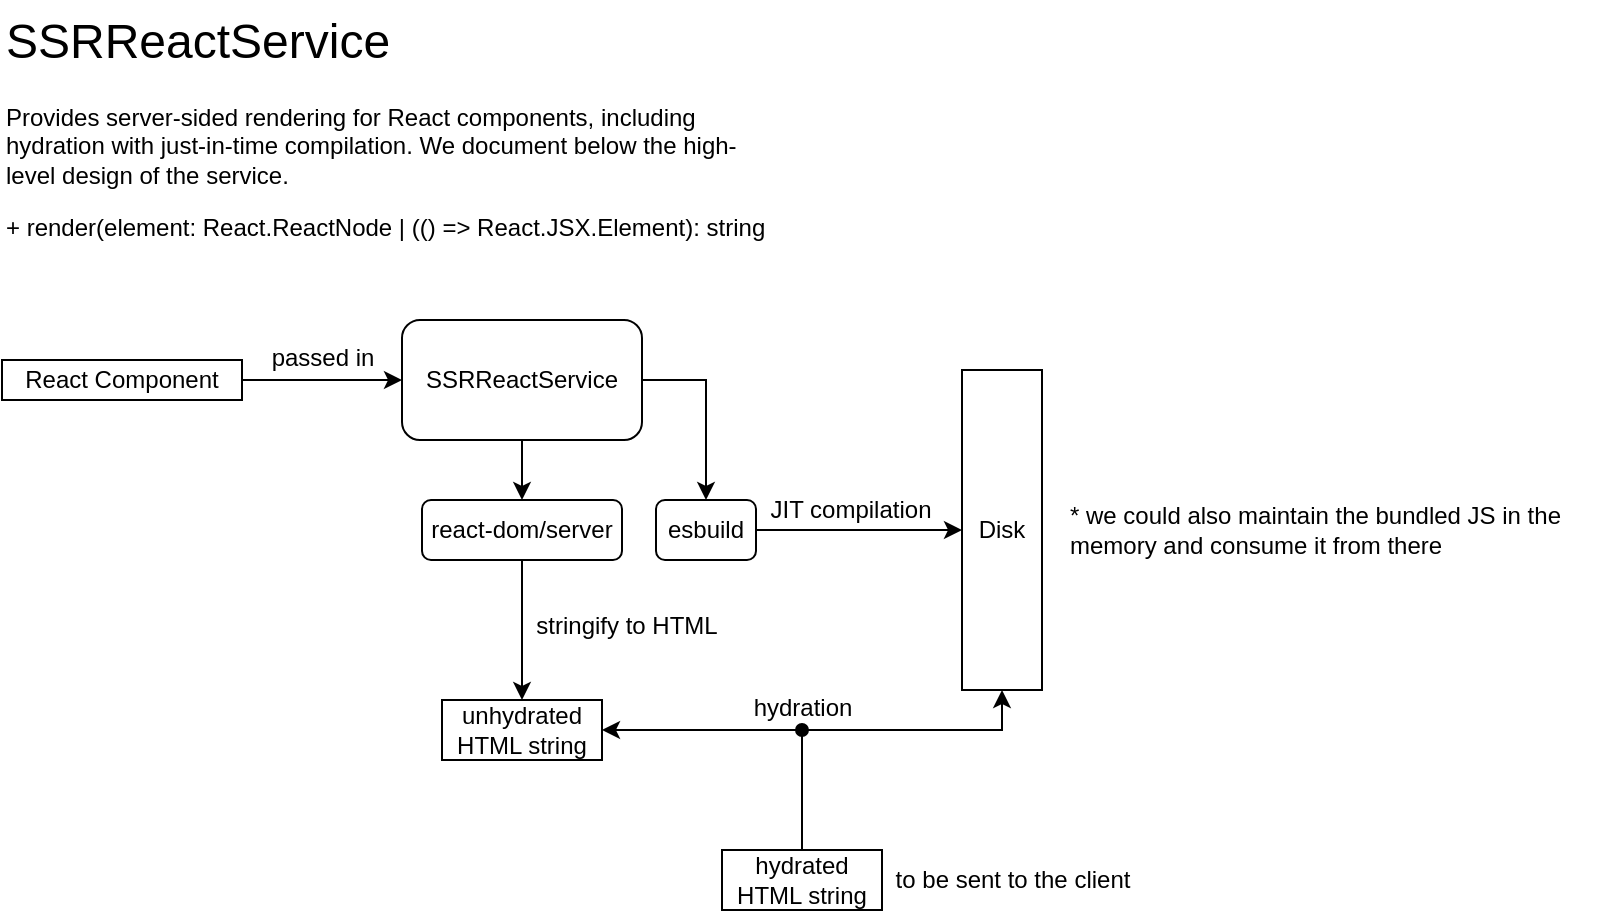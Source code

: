 <mxfile version="24.7.7">
  <diagram name="Page-1" id="Uy5qnvk0AKDyMw0KwdHO">
    <mxGraphModel dx="819" dy="422" grid="1" gridSize="10" guides="1" tooltips="1" connect="1" arrows="1" fold="1" page="1" pageScale="1" pageWidth="850" pageHeight="1100" math="0" shadow="0">
      <root>
        <mxCell id="0" />
        <mxCell id="1" parent="0" />
        <mxCell id="MjG_X0HuTC_2gSXv-RP4-3" value="&lt;h1 style=&quot;margin-top: 0px;&quot;&gt;&lt;span style=&quot;font-weight: normal;&quot;&gt;SSRReactService&lt;/span&gt;&lt;/h1&gt;&lt;p&gt;Provides server-sided rendering for React components, including hydration with just-in-time compilation. We document below the high-level design of the service.&lt;/p&gt;&lt;p&gt;+ render(element: React.ReactNode | (() =&amp;gt; React.JSX.Element): string&lt;/p&gt;&lt;p&gt;&lt;br&gt;&lt;/p&gt;" style="text;html=1;whiteSpace=wrap;overflow=hidden;rounded=0;" parent="1" vertex="1">
          <mxGeometry x="138" y="250" width="390" height="160" as="geometry" />
        </mxCell>
        <mxCell id="MjG_X0HuTC_2gSXv-RP4-18" style="edgeStyle=orthogonalEdgeStyle;rounded=0;orthogonalLoop=1;jettySize=auto;html=1;entryX=0;entryY=0.5;entryDx=0;entryDy=0;" parent="1" source="MjG_X0HuTC_2gSXv-RP4-9" target="MjG_X0HuTC_2gSXv-RP4-17" edge="1">
          <mxGeometry relative="1" as="geometry" />
        </mxCell>
        <mxCell id="MjG_X0HuTC_2gSXv-RP4-9" value="React Component" style="whiteSpace=wrap;html=1;" parent="1" vertex="1">
          <mxGeometry x="138" y="430" width="120" height="20" as="geometry" />
        </mxCell>
        <mxCell id="MjG_X0HuTC_2gSXv-RP4-10" value="Disk" style="rounded=0;whiteSpace=wrap;html=1;" parent="1" vertex="1">
          <mxGeometry x="618" y="435" width="40" height="160" as="geometry" />
        </mxCell>
        <mxCell id="MjG_X0HuTC_2gSXv-RP4-12" style="edgeStyle=orthogonalEdgeStyle;rounded=0;orthogonalLoop=1;jettySize=auto;html=1;entryX=0;entryY=0.5;entryDx=0;entryDy=0;" parent="1" source="MjG_X0HuTC_2gSXv-RP4-11" target="MjG_X0HuTC_2gSXv-RP4-10" edge="1">
          <mxGeometry relative="1" as="geometry" />
        </mxCell>
        <mxCell id="MjG_X0HuTC_2gSXv-RP4-11" value="esbuild" style="rounded=1;whiteSpace=wrap;html=1;" parent="1" vertex="1">
          <mxGeometry x="465" y="500" width="50" height="30" as="geometry" />
        </mxCell>
        <mxCell id="MjG_X0HuTC_2gSXv-RP4-13" value="JIT compilation" style="text;html=1;align=center;verticalAlign=middle;resizable=0;points=[];autosize=1;strokeColor=none;fillColor=none;" parent="1" vertex="1">
          <mxGeometry x="512" y="490" width="100" height="30" as="geometry" />
        </mxCell>
        <mxCell id="MjG_X0HuTC_2gSXv-RP4-26" style="edgeStyle=orthogonalEdgeStyle;rounded=0;orthogonalLoop=1;jettySize=auto;html=1;" parent="1" source="MjG_X0HuTC_2gSXv-RP4-14" edge="1">
          <mxGeometry relative="1" as="geometry">
            <mxPoint x="398" y="600" as="targetPoint" />
          </mxGeometry>
        </mxCell>
        <mxCell id="MjG_X0HuTC_2gSXv-RP4-14" value="react-dom/server" style="rounded=1;whiteSpace=wrap;html=1;" parent="1" vertex="1">
          <mxGeometry x="348" y="500" width="100" height="30" as="geometry" />
        </mxCell>
        <mxCell id="MjG_X0HuTC_2gSXv-RP4-16" value="stringify to HTML" style="text;html=1;align=center;verticalAlign=middle;resizable=0;points=[];autosize=1;strokeColor=none;fillColor=none;" parent="1" vertex="1">
          <mxGeometry x="395" y="548" width="110" height="30" as="geometry" />
        </mxCell>
        <mxCell id="MjG_X0HuTC_2gSXv-RP4-19" style="edgeStyle=orthogonalEdgeStyle;rounded=0;orthogonalLoop=1;jettySize=auto;html=1;entryX=0.5;entryY=0;entryDx=0;entryDy=0;" parent="1" source="MjG_X0HuTC_2gSXv-RP4-17" target="MjG_X0HuTC_2gSXv-RP4-14" edge="1">
          <mxGeometry relative="1" as="geometry" />
        </mxCell>
        <mxCell id="MjG_X0HuTC_2gSXv-RP4-22" style="edgeStyle=orthogonalEdgeStyle;rounded=0;orthogonalLoop=1;jettySize=auto;html=1;entryX=0.5;entryY=0;entryDx=0;entryDy=0;" parent="1" source="MjG_X0HuTC_2gSXv-RP4-17" target="MjG_X0HuTC_2gSXv-RP4-11" edge="1">
          <mxGeometry relative="1" as="geometry" />
        </mxCell>
        <mxCell id="MjG_X0HuTC_2gSXv-RP4-17" value="SSRReactService" style="rounded=1;whiteSpace=wrap;html=1;" parent="1" vertex="1">
          <mxGeometry x="338" y="410" width="120" height="60" as="geometry" />
        </mxCell>
        <mxCell id="MjG_X0HuTC_2gSXv-RP4-23" value="passed in" style="text;html=1;align=center;verticalAlign=middle;resizable=0;points=[];autosize=1;strokeColor=none;fillColor=none;" parent="1" vertex="1">
          <mxGeometry x="263" y="414" width="70" height="30" as="geometry" />
        </mxCell>
        <mxCell id="MjG_X0HuTC_2gSXv-RP4-29" style="edgeStyle=orthogonalEdgeStyle;rounded=0;orthogonalLoop=1;jettySize=auto;html=1;entryX=0.5;entryY=1;entryDx=0;entryDy=0;startArrow=classic;startFill=1;" parent="1" source="MjG_X0HuTC_2gSXv-RP4-28" target="MjG_X0HuTC_2gSXv-RP4-10" edge="1">
          <mxGeometry relative="1" as="geometry" />
        </mxCell>
        <mxCell id="MjG_X0HuTC_2gSXv-RP4-28" value="unhydrated HTML string" style="rounded=0;whiteSpace=wrap;html=1;" parent="1" vertex="1">
          <mxGeometry x="358" y="600" width="80" height="30" as="geometry" />
        </mxCell>
        <mxCell id="MjG_X0HuTC_2gSXv-RP4-30" value="hydration" style="text;html=1;align=center;verticalAlign=middle;resizable=0;points=[];autosize=1;strokeColor=none;fillColor=none;" parent="1" vertex="1">
          <mxGeometry x="503" y="589" width="70" height="30" as="geometry" />
        </mxCell>
        <mxCell id="MjG_X0HuTC_2gSXv-RP4-33" style="edgeStyle=orthogonalEdgeStyle;rounded=0;orthogonalLoop=1;jettySize=auto;html=1;endArrow=oval;endFill=1;" parent="1" edge="1">
          <mxGeometry relative="1" as="geometry">
            <mxPoint x="538" y="615" as="targetPoint" />
            <mxPoint x="538" y="675" as="sourcePoint" />
          </mxGeometry>
        </mxCell>
        <mxCell id="MjG_X0HuTC_2gSXv-RP4-32" value="hydrated HTML string" style="rounded=0;whiteSpace=wrap;html=1;" parent="1" vertex="1">
          <mxGeometry x="498" y="675" width="80" height="30" as="geometry" />
        </mxCell>
        <mxCell id="MjG_X0HuTC_2gSXv-RP4-34" value="to be sent to the client" style="text;html=1;align=center;verticalAlign=middle;resizable=0;points=[];autosize=1;strokeColor=none;fillColor=none;" parent="1" vertex="1">
          <mxGeometry x="573" y="675" width="140" height="30" as="geometry" />
        </mxCell>
        <mxCell id="0luhJKLuGRE_WssasFS_-1" value="* we could also maintain the bundled JS in the&lt;div&gt;memory and consume it from there&lt;/div&gt;" style="text;html=1;align=left;verticalAlign=middle;resizable=0;points=[];autosize=1;strokeColor=none;fillColor=none;" vertex="1" parent="1">
          <mxGeometry x="670" y="495" width="270" height="40" as="geometry" />
        </mxCell>
      </root>
    </mxGraphModel>
  </diagram>
</mxfile>
